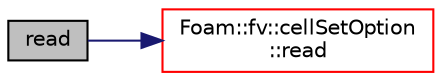 digraph "read"
{
  bgcolor="transparent";
  edge [fontname="Helvetica",fontsize="10",labelfontname="Helvetica",labelfontsize="10"];
  node [fontname="Helvetica",fontsize="10",shape=record];
  rankdir="LR";
  Node316 [label="read",height=0.2,width=0.4,color="black", fillcolor="grey75", style="filled", fontcolor="black"];
  Node316 -> Node317 [color="midnightblue",fontsize="10",style="solid",fontname="Helvetica"];
  Node317 [label="Foam::fv::cellSetOption\l::read",height=0.2,width=0.4,color="red",URL="$a24553.html#a6ce0c64db98eb6144d363dbfc86104eb",tooltip="Read source dictionary. "];
}
